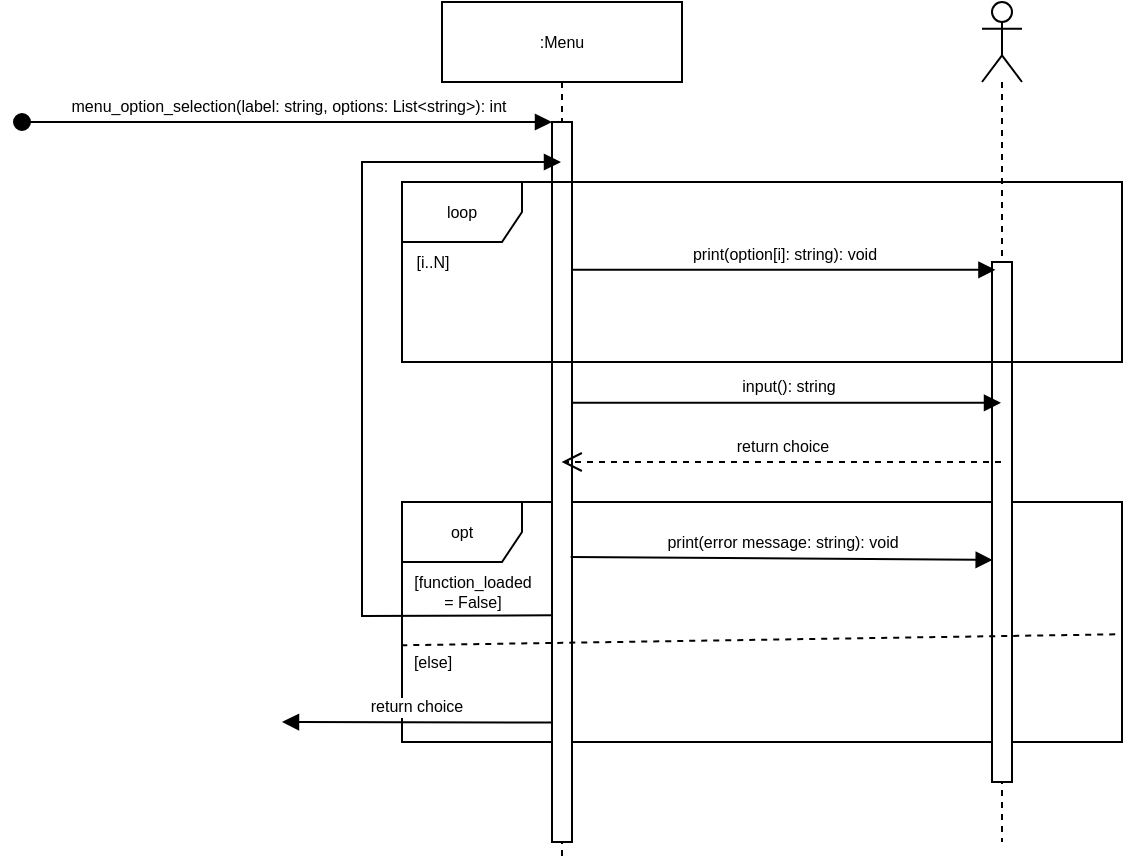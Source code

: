 <mxfile version="14.5.10" type="device"><diagram id="FZy7dZ57Y1J3JLPbfmBN" name="Page-1"><mxGraphModel dx="575" dy="317" grid="1" gridSize="10" guides="1" tooltips="1" connect="1" arrows="1" fold="1" page="1" pageScale="1" pageWidth="850" pageHeight="1100" math="0" shadow="0"><root><mxCell id="0"/><mxCell id="1" parent="0"/><mxCell id="apAVVl5WVAn3azrF2pWh-61" value="opt" style="shape=umlFrame;whiteSpace=wrap;html=1;fontSize=8;fontColor=#000000;" vertex="1" parent="1"><mxGeometry x="220" y="290" width="360" height="120" as="geometry"/></mxCell><mxCell id="apAVVl5WVAn3azrF2pWh-50" value="" style="shape=umlLifeline;participant=umlActor;perimeter=lifelinePerimeter;whiteSpace=wrap;html=1;container=1;collapsible=0;recursiveResize=0;verticalAlign=top;spacingTop=36;outlineConnect=0;fontSize=8;fontColor=#000000;" vertex="1" parent="1"><mxGeometry x="510" y="40" width="20" height="420" as="geometry"/></mxCell><mxCell id="apAVVl5WVAn3azrF2pWh-56" value="" style="html=1;points=[];perimeter=orthogonalPerimeter;fontSize=8;fontColor=#000000;" vertex="1" parent="apAVVl5WVAn3azrF2pWh-50"><mxGeometry x="5" y="130" width="10" height="260" as="geometry"/></mxCell><mxCell id="apAVVl5WVAn3azrF2pWh-51" value=":Menu" style="shape=umlLifeline;perimeter=lifelinePerimeter;whiteSpace=wrap;html=1;container=1;collapsible=0;recursiveResize=0;outlineConnect=0;fontSize=8;fontColor=#000000;" vertex="1" parent="1"><mxGeometry x="240" y="40" width="120" height="430" as="geometry"/></mxCell><mxCell id="apAVVl5WVAn3azrF2pWh-53" value="" style="html=1;points=[];perimeter=orthogonalPerimeter;fontSize=8;fontColor=#000000;" vertex="1" parent="apAVVl5WVAn3azrF2pWh-51"><mxGeometry x="55" y="60" width="10" height="360" as="geometry"/></mxCell><mxCell id="apAVVl5WVAn3azrF2pWh-54" value="menu_option_selection(&lt;span style=&quot;font-size: 8px&quot;&gt;label&lt;/span&gt;&lt;span style=&quot;font-size: 8px&quot;&gt;: string, &lt;/span&gt;&lt;span style=&quot;font-size: 8px&quot;&gt;options: List&amp;lt;string&amp;gt;): int&lt;br style=&quot;font-size: 8px&quot;&gt;&lt;/span&gt;" style="html=1;verticalAlign=bottom;startArrow=oval;endArrow=block;startSize=8;labelBackgroundColor=#ffffff;fontSize=8;" edge="1" target="apAVVl5WVAn3azrF2pWh-53" parent="apAVVl5WVAn3azrF2pWh-51"><mxGeometry relative="1" as="geometry"><mxPoint x="-210" y="60" as="sourcePoint"/></mxGeometry></mxCell><mxCell id="apAVVl5WVAn3azrF2pWh-63" value="" style="html=1;verticalAlign=bottom;endArrow=block;labelBackgroundColor=#ffffff;fontSize=8;fontColor=#000000;rounded=0;exitX=0.034;exitY=0.685;exitDx=0;exitDy=0;exitPerimeter=0;" edge="1" parent="apAVVl5WVAn3azrF2pWh-51" source="apAVVl5WVAn3azrF2pWh-53" target="apAVVl5WVAn3azrF2pWh-51"><mxGeometry x="0.251" y="36" width="80" relative="1" as="geometry"><mxPoint x="-70" y="260" as="sourcePoint"/><mxPoint x="-60" y="130.69" as="targetPoint"/><Array as="points"><mxPoint x="-40" y="307"/><mxPoint x="-40" y="80"/></Array><mxPoint as="offset"/></mxGeometry></mxCell><mxCell id="apAVVl5WVAn3azrF2pWh-57" value="print(option[i]: string): void" style="html=1;verticalAlign=bottom;endArrow=block;labelBackgroundColor=#ffffff;fontSize=8;fontColor=#000000;entryX=0.172;entryY=0.015;entryDx=0;entryDy=0;entryPerimeter=0;" edge="1" parent="1" source="apAVVl5WVAn3azrF2pWh-53" target="apAVVl5WVAn3azrF2pWh-56"><mxGeometry width="80" relative="1" as="geometry"><mxPoint x="340" y="200" as="sourcePoint"/><mxPoint x="420" y="200" as="targetPoint"/></mxGeometry></mxCell><mxCell id="apAVVl5WVAn3azrF2pWh-58" value="[i..N]" style="text;html=1;align=center;verticalAlign=middle;resizable=0;points=[];autosize=1;strokeColor=none;fontSize=8;fontColor=#000000;" vertex="1" parent="1"><mxGeometry x="220" y="160" width="30" height="20" as="geometry"/></mxCell><mxCell id="apAVVl5WVAn3azrF2pWh-59" value="input(): string" style="html=1;verticalAlign=bottom;endArrow=block;labelBackgroundColor=#ffffff;fontSize=8;fontColor=#000000;exitX=1;exitY=0.39;exitDx=0;exitDy=0;exitPerimeter=0;" edge="1" parent="1" source="apAVVl5WVAn3azrF2pWh-53" target="apAVVl5WVAn3azrF2pWh-50"><mxGeometry width="80" relative="1" as="geometry"><mxPoint x="390" y="300" as="sourcePoint"/><mxPoint x="470" y="300" as="targetPoint"/></mxGeometry></mxCell><mxCell id="apAVVl5WVAn3azrF2pWh-60" value="return choice" style="html=1;verticalAlign=bottom;endArrow=open;dashed=1;endSize=8;labelBackgroundColor=#ffffff;fontSize=8;fontColor=#000000;" edge="1" parent="1"><mxGeometry relative="1" as="geometry"><mxPoint x="519.5" y="270" as="sourcePoint"/><mxPoint x="299.81" y="270" as="targetPoint"/></mxGeometry></mxCell><mxCell id="apAVVl5WVAn3azrF2pWh-55" value="loop" style="shape=umlFrame;whiteSpace=wrap;html=1;fontSize=8;fontColor=#000000;" vertex="1" parent="1"><mxGeometry x="220" y="130" width="360" height="90" as="geometry"/></mxCell><mxCell id="apAVVl5WVAn3azrF2pWh-62" value="&lt;div&gt;[function_loaded&lt;/div&gt;&lt;div&gt;= False]&lt;/div&gt;" style="text;html=1;align=center;verticalAlign=middle;resizable=0;points=[];autosize=1;strokeColor=none;fontSize=8;fontColor=#000000;" vertex="1" parent="1"><mxGeometry x="220" y="320" width="70" height="30" as="geometry"/></mxCell><mxCell id="apAVVl5WVAn3azrF2pWh-64" value="" style="endArrow=none;endFill=0;html=1;edgeStyle=orthogonalEdgeStyle;align=left;verticalAlign=top;labelBackgroundColor=#ffffff;fontSize=8;fontColor=#000000;strokeColor=#000000;dashed=1;exitX=-0.001;exitY=0.597;exitDx=0;exitDy=0;exitPerimeter=0;entryX=0.999;entryY=0.551;entryDx=0;entryDy=0;entryPerimeter=0;" edge="1" parent="1" source="apAVVl5WVAn3azrF2pWh-61" target="apAVVl5WVAn3azrF2pWh-61"><mxGeometry x="-1" relative="1" as="geometry"><mxPoint x="320" y="520" as="sourcePoint"/><mxPoint x="480" y="520" as="targetPoint"/></mxGeometry></mxCell><mxCell id="apAVVl5WVAn3azrF2pWh-66" value="[else]" style="text;html=1;align=center;verticalAlign=middle;resizable=0;points=[];autosize=1;strokeColor=none;fontSize=8;fontColor=#000000;" vertex="1" parent="1"><mxGeometry x="220" y="360" width="30" height="20" as="geometry"/></mxCell><mxCell id="apAVVl5WVAn3azrF2pWh-67" value="print(error message: string): void" style="html=1;verticalAlign=bottom;endArrow=block;labelBackgroundColor=#ffffff;fontSize=8;fontColor=#000000;strokeColor=#000000;entryX=0.034;entryY=0.573;entryDx=0;entryDy=0;entryPerimeter=0;exitX=0.931;exitY=0.604;exitDx=0;exitDy=0;exitPerimeter=0;" edge="1" parent="1" source="apAVVl5WVAn3azrF2pWh-53" target="apAVVl5WVAn3azrF2pWh-56"><mxGeometry width="80" relative="1" as="geometry"><mxPoint x="350" y="320" as="sourcePoint"/><mxPoint x="430" y="320" as="targetPoint"/></mxGeometry></mxCell><mxCell id="apAVVl5WVAn3azrF2pWh-68" value="return choice" style="html=1;verticalAlign=bottom;endArrow=block;labelBackgroundColor=#ffffff;fontSize=8;fontColor=#000000;strokeColor=#000000;exitX=-0.034;exitY=0.834;exitDx=0;exitDy=0;exitPerimeter=0;" edge="1" parent="1" source="apAVVl5WVAn3azrF2pWh-53"><mxGeometry width="80" relative="1" as="geometry"><mxPoint x="140" y="490" as="sourcePoint"/><mxPoint x="160" y="400" as="targetPoint"/></mxGeometry></mxCell></root></mxGraphModel></diagram></mxfile>